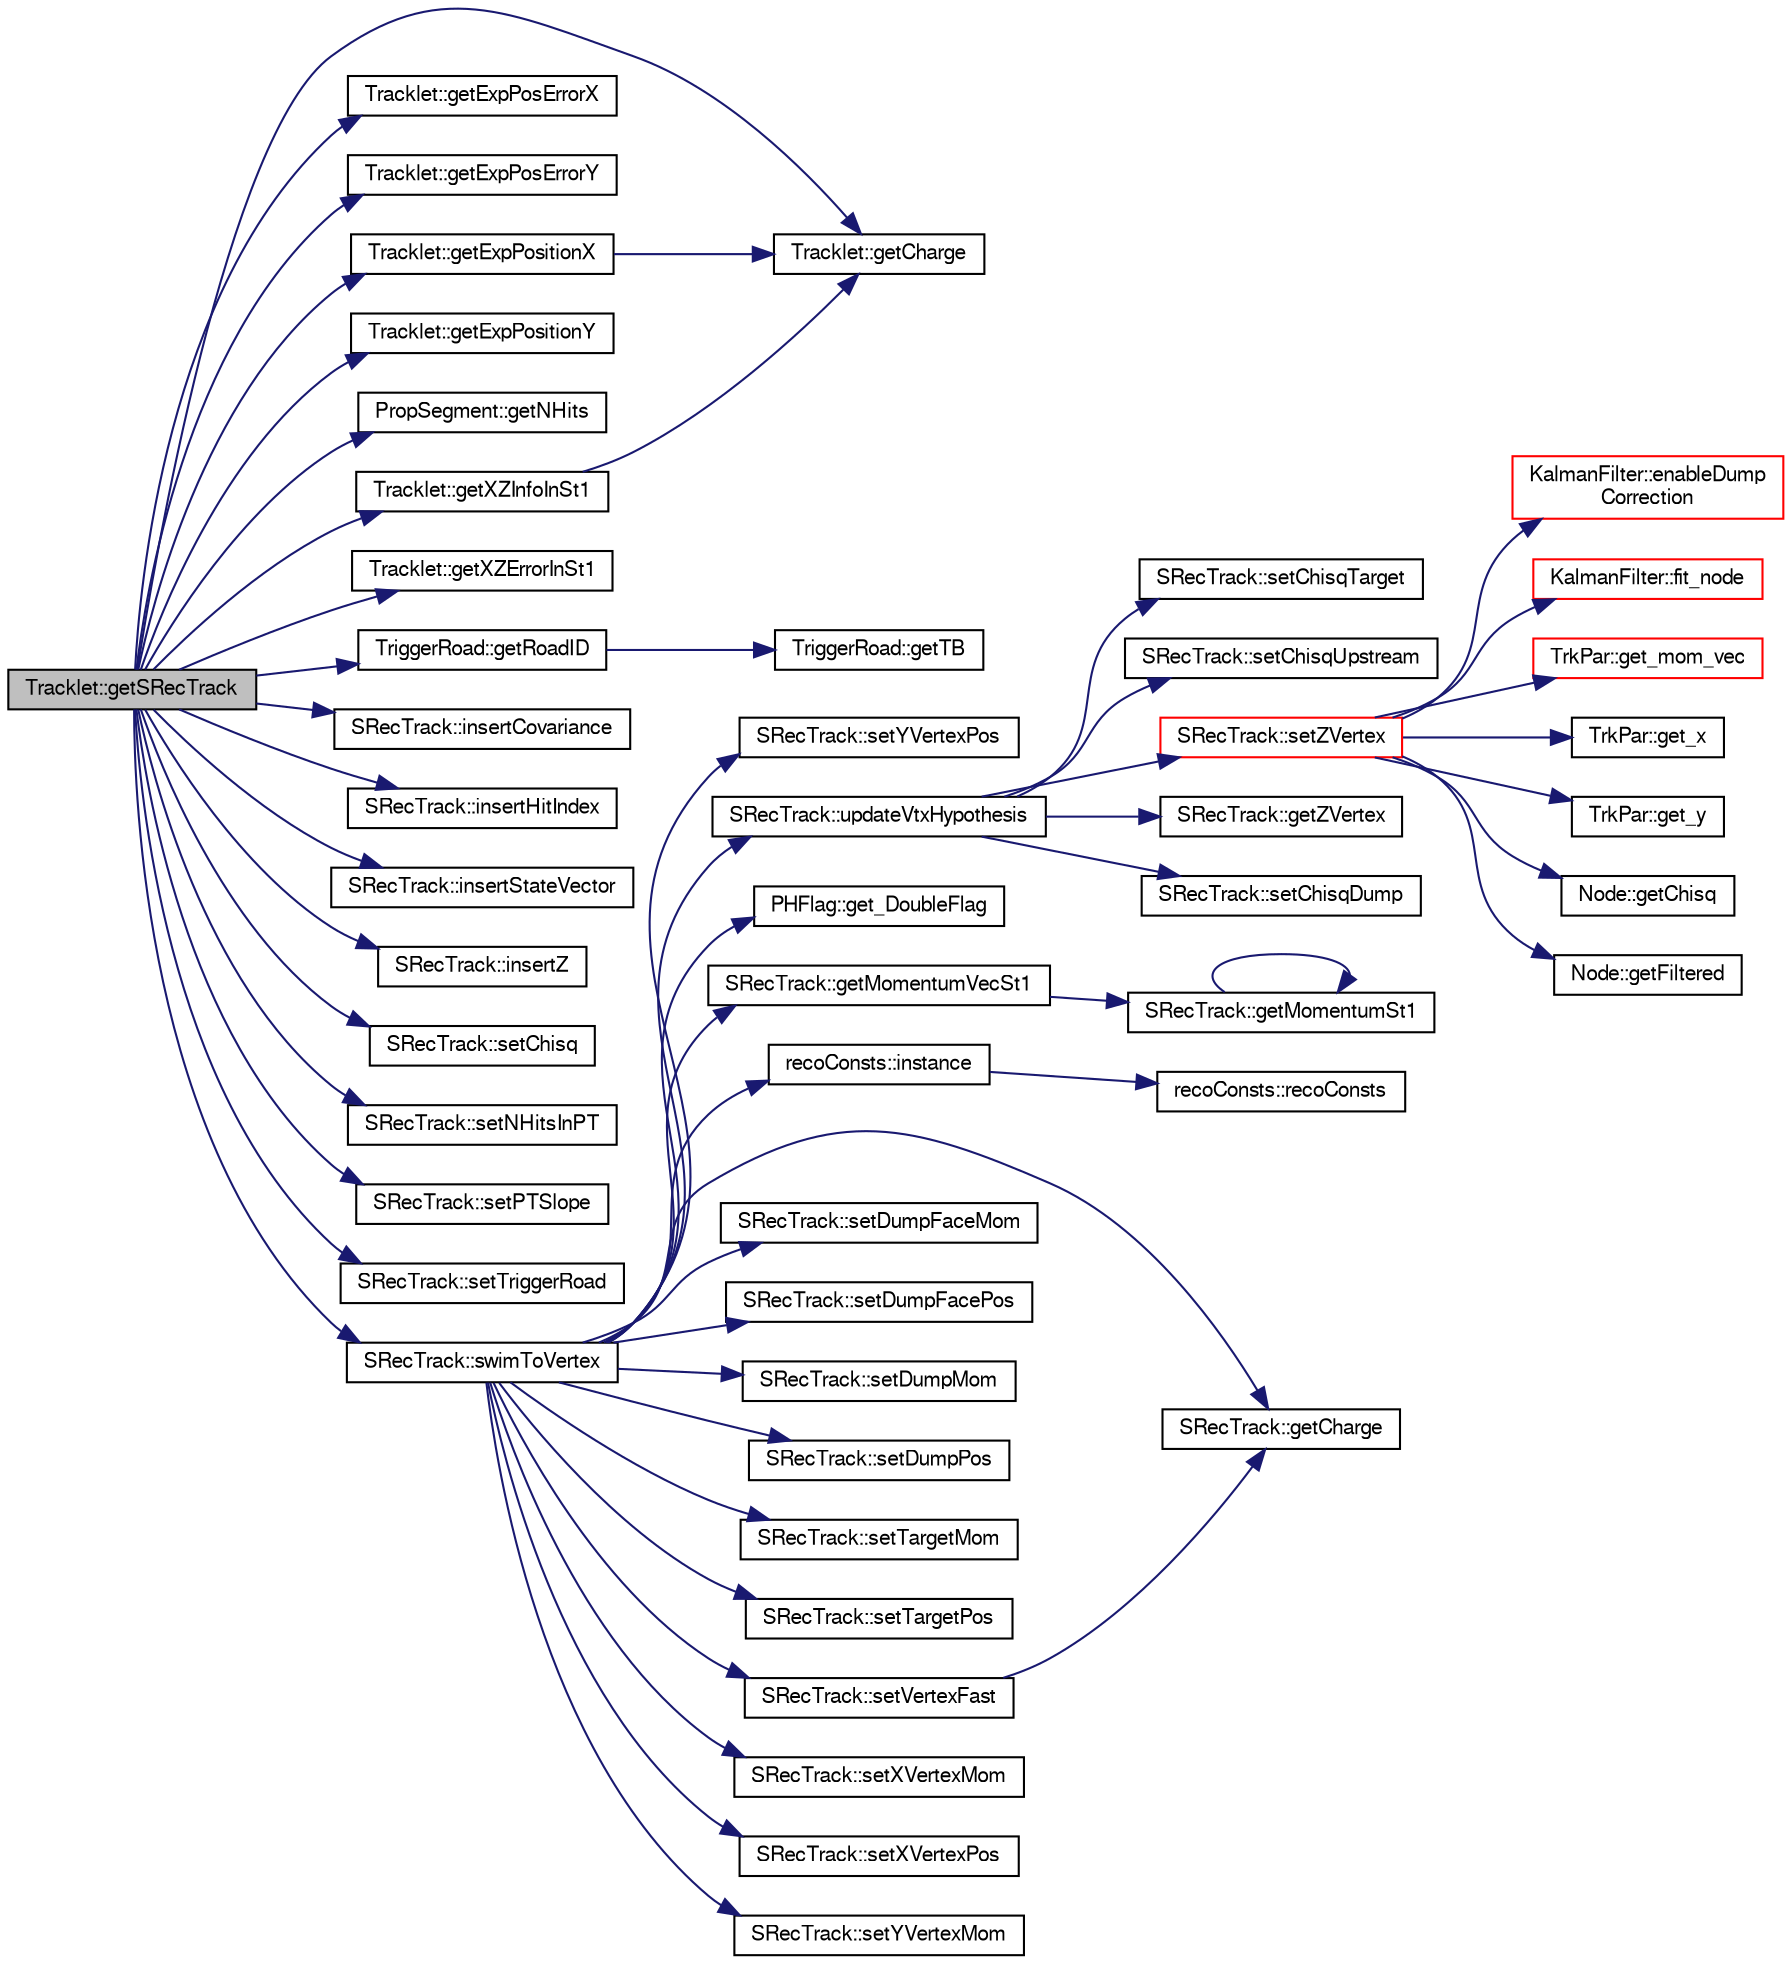 digraph "Tracklet::getSRecTrack"
{
  bgcolor="transparent";
  edge [fontname="FreeSans",fontsize="10",labelfontname="FreeSans",labelfontsize="10"];
  node [fontname="FreeSans",fontsize="10",shape=record];
  rankdir="LR";
  Node1 [label="Tracklet::getSRecTrack",height=0.2,width=0.4,color="black", fillcolor="grey75", style="filled" fontcolor="black"];
  Node1 -> Node2 [color="midnightblue",fontsize="10",style="solid",fontname="FreeSans"];
  Node2 [label="Tracklet::getCharge",height=0.2,width=0.4,color="black",URL="$d2/d26/classTracklet.html#a1f2be06375c110356dabc35f1033ea73"];
  Node1 -> Node3 [color="midnightblue",fontsize="10",style="solid",fontname="FreeSans"];
  Node3 [label="Tracklet::getExpPosErrorX",height=0.2,width=0.4,color="black",URL="$d2/d26/classTracklet.html#ad25a91b7c2a619e3b9a59358626b181b"];
  Node1 -> Node4 [color="midnightblue",fontsize="10",style="solid",fontname="FreeSans"];
  Node4 [label="Tracklet::getExpPosErrorY",height=0.2,width=0.4,color="black",URL="$d2/d26/classTracklet.html#ae1ac06ed407411fa5aedd42e5ca1d710"];
  Node1 -> Node5 [color="midnightblue",fontsize="10",style="solid",fontname="FreeSans"];
  Node5 [label="Tracklet::getExpPositionX",height=0.2,width=0.4,color="black",URL="$d2/d26/classTracklet.html#a34dc65d53a8d13dd4f2cf35ee7f24573"];
  Node5 -> Node2 [color="midnightblue",fontsize="10",style="solid",fontname="FreeSans"];
  Node1 -> Node6 [color="midnightblue",fontsize="10",style="solid",fontname="FreeSans"];
  Node6 [label="Tracklet::getExpPositionY",height=0.2,width=0.4,color="black",URL="$d2/d26/classTracklet.html#acfa229de89a95c51f515f9fec5763108"];
  Node1 -> Node7 [color="midnightblue",fontsize="10",style="solid",fontname="FreeSans"];
  Node7 [label="PropSegment::getNHits",height=0.2,width=0.4,color="black",URL="$d0/d1e/classPropSegment.html#a9642b31a718683d585cc9f92e0e372c5"];
  Node1 -> Node8 [color="midnightblue",fontsize="10",style="solid",fontname="FreeSans"];
  Node8 [label="TriggerRoad::getRoadID",height=0.2,width=0.4,color="black",URL="$d5/d72/classTriggerRoad.html#affb1214bf3dda5cbeb9ff171ab681641"];
  Node8 -> Node9 [color="midnightblue",fontsize="10",style="solid",fontname="FreeSans"];
  Node9 [label="TriggerRoad::getTB",height=0.2,width=0.4,color="black",URL="$d5/d72/classTriggerRoad.html#a54f9154ab88c8742e9ed4d8df493c9db"];
  Node1 -> Node10 [color="midnightblue",fontsize="10",style="solid",fontname="FreeSans"];
  Node10 [label="Tracklet::getXZErrorInSt1",height=0.2,width=0.4,color="black",URL="$d2/d26/classTracklet.html#a48695004b32554663f44bf06f682dab3"];
  Node1 -> Node11 [color="midnightblue",fontsize="10",style="solid",fontname="FreeSans"];
  Node11 [label="Tracklet::getXZInfoInSt1",height=0.2,width=0.4,color="black",URL="$d2/d26/classTracklet.html#a640bd5ca2291ae7828fe556502bc3d88"];
  Node11 -> Node2 [color="midnightblue",fontsize="10",style="solid",fontname="FreeSans"];
  Node1 -> Node12 [color="midnightblue",fontsize="10",style="solid",fontname="FreeSans"];
  Node12 [label="SRecTrack::insertCovariance",height=0.2,width=0.4,color="black",URL="$d6/db1/classSRecTrack.html#a55338c7197761a9ac2455011212a23ee"];
  Node1 -> Node13 [color="midnightblue",fontsize="10",style="solid",fontname="FreeSans"];
  Node13 [label="SRecTrack::insertHitIndex",height=0.2,width=0.4,color="black",URL="$d6/db1/classSRecTrack.html#acf90300a77e5af7a464937b09ac3b8ae"];
  Node1 -> Node14 [color="midnightblue",fontsize="10",style="solid",fontname="FreeSans"];
  Node14 [label="SRecTrack::insertStateVector",height=0.2,width=0.4,color="black",URL="$d6/db1/classSRecTrack.html#af3029fdc2431a4c3d85d8054e162bbfd"];
  Node1 -> Node15 [color="midnightblue",fontsize="10",style="solid",fontname="FreeSans"];
  Node15 [label="SRecTrack::insertZ",height=0.2,width=0.4,color="black",URL="$d6/db1/classSRecTrack.html#aa2b9b34a22cf614ec7a0b85b10359458"];
  Node1 -> Node16 [color="midnightblue",fontsize="10",style="solid",fontname="FreeSans"];
  Node16 [label="SRecTrack::setChisq",height=0.2,width=0.4,color="black",URL="$d6/db1/classSRecTrack.html#a531224aa6d35aac25811549534707d59",tooltip="Sets. "];
  Node1 -> Node17 [color="midnightblue",fontsize="10",style="solid",fontname="FreeSans"];
  Node17 [label="SRecTrack::setNHitsInPT",height=0.2,width=0.4,color="black",URL="$d6/db1/classSRecTrack.html#a0ab0c5e06999afb05f1f54f606a2dcfa"];
  Node1 -> Node18 [color="midnightblue",fontsize="10",style="solid",fontname="FreeSans"];
  Node18 [label="SRecTrack::setPTSlope",height=0.2,width=0.4,color="black",URL="$d6/db1/classSRecTrack.html#a990053ff263f582c2e709336b6f0f95c"];
  Node1 -> Node19 [color="midnightblue",fontsize="10",style="solid",fontname="FreeSans"];
  Node19 [label="SRecTrack::setTriggerRoad",height=0.2,width=0.4,color="black",URL="$d6/db1/classSRecTrack.html#a9bc882c17b41b6dd16fbd92cf89530e8"];
  Node1 -> Node20 [color="midnightblue",fontsize="10",style="solid",fontname="FreeSans"];
  Node20 [label="SRecTrack::swimToVertex",height=0.2,width=0.4,color="black",URL="$d6/db1/classSRecTrack.html#ac4816a2258e2eb44694715d20b9127ab",tooltip="Simple swim to vertex. "];
  Node20 -> Node21 [color="midnightblue",fontsize="10",style="solid",fontname="FreeSans"];
  Node21 [label="PHFlag::get_DoubleFlag",height=0.2,width=0.4,color="black",URL="$d1/da8/classPHFlag.html#afa50d9e51a9e09d77201a9816d414dba"];
  Node20 -> Node22 [color="midnightblue",fontsize="10",style="solid",fontname="FreeSans"];
  Node22 [label="SRecTrack::getCharge",height=0.2,width=0.4,color="black",URL="$d6/db1/classSRecTrack.html#adaa99bd36a3a352621c57aaa0a7b09f5",tooltip="Gets. "];
  Node20 -> Node23 [color="midnightblue",fontsize="10",style="solid",fontname="FreeSans"];
  Node23 [label="SRecTrack::getMomentumVecSt1",height=0.2,width=0.4,color="black",URL="$d6/db1/classSRecTrack.html#a2a007d7332133ca35e214ff4daf823fc"];
  Node23 -> Node24 [color="midnightblue",fontsize="10",style="solid",fontname="FreeSans"];
  Node24 [label="SRecTrack::getMomentumSt1",height=0.2,width=0.4,color="black",URL="$d6/db1/classSRecTrack.html#afa3ff6014155b5e5c09f6be4f4ae1fe9"];
  Node24 -> Node24 [color="midnightblue",fontsize="10",style="solid",fontname="FreeSans"];
  Node20 -> Node25 [color="midnightblue",fontsize="10",style="solid",fontname="FreeSans"];
  Node25 [label="recoConsts::instance",height=0.2,width=0.4,color="black",URL="$d8/d14/classrecoConsts.html#ae69a5c29a7199ba16d0e537158618802"];
  Node25 -> Node26 [color="midnightblue",fontsize="10",style="solid",fontname="FreeSans"];
  Node26 [label="recoConsts::recoConsts",height=0.2,width=0.4,color="black",URL="$d8/d14/classrecoConsts.html#ae882d6adc62f783ec78114fe3dee3c24"];
  Node20 -> Node27 [color="midnightblue",fontsize="10",style="solid",fontname="FreeSans"];
  Node27 [label="SRecTrack::setDumpFaceMom",height=0.2,width=0.4,color="black",URL="$d6/db1/classSRecTrack.html#a97f14d4d94109188610b2578e497e9d0"];
  Node20 -> Node28 [color="midnightblue",fontsize="10",style="solid",fontname="FreeSans"];
  Node28 [label="SRecTrack::setDumpFacePos",height=0.2,width=0.4,color="black",URL="$d6/db1/classSRecTrack.html#adb92afda44b4b222f194d0d461b34ca6"];
  Node20 -> Node29 [color="midnightblue",fontsize="10",style="solid",fontname="FreeSans"];
  Node29 [label="SRecTrack::setDumpMom",height=0.2,width=0.4,color="black",URL="$d6/db1/classSRecTrack.html#ac336617813707b6688244e9f4c549e70"];
  Node20 -> Node30 [color="midnightblue",fontsize="10",style="solid",fontname="FreeSans"];
  Node30 [label="SRecTrack::setDumpPos",height=0.2,width=0.4,color="black",URL="$d6/db1/classSRecTrack.html#a4046b82d7e69487ed949c2090431c5d2"];
  Node20 -> Node31 [color="midnightblue",fontsize="10",style="solid",fontname="FreeSans"];
  Node31 [label="SRecTrack::setTargetMom",height=0.2,width=0.4,color="black",URL="$d6/db1/classSRecTrack.html#ab07b075a7238d76066d921f0bc658e3d"];
  Node20 -> Node32 [color="midnightblue",fontsize="10",style="solid",fontname="FreeSans"];
  Node32 [label="SRecTrack::setTargetPos",height=0.2,width=0.4,color="black",URL="$d6/db1/classSRecTrack.html#a4a471eac65004372029ddc641798cae1"];
  Node20 -> Node33 [color="midnightblue",fontsize="10",style="solid",fontname="FreeSans"];
  Node33 [label="SRecTrack::setVertexFast",height=0.2,width=0.4,color="black",URL="$d6/db1/classSRecTrack.html#aee4c662216abc8bcb4fb88ea0daf9a0c",tooltip="Plain setting, no KF-related stuff. "];
  Node33 -> Node22 [color="midnightblue",fontsize="10",style="solid",fontname="FreeSans"];
  Node20 -> Node34 [color="midnightblue",fontsize="10",style="solid",fontname="FreeSans"];
  Node34 [label="SRecTrack::setXVertexMom",height=0.2,width=0.4,color="black",URL="$d6/db1/classSRecTrack.html#aa6357dde3dff61b51194ba1a94157171"];
  Node20 -> Node35 [color="midnightblue",fontsize="10",style="solid",fontname="FreeSans"];
  Node35 [label="SRecTrack::setXVertexPos",height=0.2,width=0.4,color="black",URL="$d6/db1/classSRecTrack.html#a7233ece37574bb58366394285995b6f6"];
  Node20 -> Node36 [color="midnightblue",fontsize="10",style="solid",fontname="FreeSans"];
  Node36 [label="SRecTrack::setYVertexMom",height=0.2,width=0.4,color="black",URL="$d6/db1/classSRecTrack.html#a7852144ea3c5017d59948a606a7c6bf3"];
  Node20 -> Node37 [color="midnightblue",fontsize="10",style="solid",fontname="FreeSans"];
  Node37 [label="SRecTrack::setYVertexPos",height=0.2,width=0.4,color="black",URL="$d6/db1/classSRecTrack.html#a61fc423625b343f12a6cb46d3cf5b879"];
  Node20 -> Node38 [color="midnightblue",fontsize="10",style="solid",fontname="FreeSans"];
  Node38 [label="SRecTrack::updateVtxHypothesis",height=0.2,width=0.4,color="black",URL="$d6/db1/classSRecTrack.html#ad6b6be2adfcd60d2442306cda12cdc0c"];
  Node38 -> Node39 [color="midnightblue",fontsize="10",style="solid",fontname="FreeSans"];
  Node39 [label="SRecTrack::getZVertex",height=0.2,width=0.4,color="black",URL="$d6/db1/classSRecTrack.html#aa8d156f11061e9f05cfbf8f2f9dd79b3"];
  Node38 -> Node40 [color="midnightblue",fontsize="10",style="solid",fontname="FreeSans"];
  Node40 [label="SRecTrack::setChisqDump",height=0.2,width=0.4,color="black",URL="$d6/db1/classSRecTrack.html#a35297e447abfcbb0167c8575f5b2186f"];
  Node38 -> Node41 [color="midnightblue",fontsize="10",style="solid",fontname="FreeSans"];
  Node41 [label="SRecTrack::setChisqTarget",height=0.2,width=0.4,color="black",URL="$d6/db1/classSRecTrack.html#a6babb2f9c10d3c28375433436388c480"];
  Node38 -> Node42 [color="midnightblue",fontsize="10",style="solid",fontname="FreeSans"];
  Node42 [label="SRecTrack::setChisqUpstream",height=0.2,width=0.4,color="black",URL="$d6/db1/classSRecTrack.html#ab71cddfabc804a6e29489e2cbdc370d3"];
  Node38 -> Node43 [color="midnightblue",fontsize="10",style="solid",fontname="FreeSans"];
  Node43 [label="SRecTrack::setZVertex",height=0.2,width=0.4,color="red",URL="$d6/db1/classSRecTrack.html#a4e6933a5892c3e5fd593046ac3ee94a5"];
  Node43 -> Node44 [color="midnightblue",fontsize="10",style="solid",fontname="FreeSans"];
  Node44 [label="KalmanFilter::enableDump\lCorrection",height=0.2,width=0.4,color="red",URL="$d6/d2a/classKalmanFilter.html#aa8071f1a779f51acd7790c731ec9fca2",tooltip="Enable the dump mode: stop calc prop matrix, start calc travel length. "];
  Node43 -> Node45 [color="midnightblue",fontsize="10",style="solid",fontname="FreeSans"];
  Node45 [label="KalmanFilter::fit_node",height=0.2,width=0.4,color="red",URL="$d6/d2a/classKalmanFilter.html#a9c77cbaf604c1adc5e0e12ef3463d37c",tooltip="Fit one node. "];
  Node43 -> Node46 [color="midnightblue",fontsize="10",style="solid",fontname="FreeSans"];
  Node46 [label="TrkPar::get_mom_vec",height=0.2,width=0.4,color="red",URL="$d2/d70/classTrkPar.html#a144f65eec516de2add02c90211eb655c"];
  Node43 -> Node47 [color="midnightblue",fontsize="10",style="solid",fontname="FreeSans"];
  Node47 [label="TrkPar::get_x",height=0.2,width=0.4,color="black",URL="$d2/d70/classTrkPar.html#af6c71e40d32ee559292d927b271b2b7a"];
  Node43 -> Node48 [color="midnightblue",fontsize="10",style="solid",fontname="FreeSans"];
  Node48 [label="TrkPar::get_y",height=0.2,width=0.4,color="black",URL="$d2/d70/classTrkPar.html#a04101dd3ba83b7ebba771126f22a22c6"];
  Node43 -> Node49 [color="midnightblue",fontsize="10",style="solid",fontname="FreeSans"];
  Node49 [label="Node::getChisq",height=0.2,width=0.4,color="black",URL="$df/dd0/classNode.html#a47f85a076ff52d02b1bf5327348ad8dd"];
  Node43 -> Node50 [color="midnightblue",fontsize="10",style="solid",fontname="FreeSans"];
  Node50 [label="Node::getFiltered",height=0.2,width=0.4,color="black",URL="$df/dd0/classNode.html#ab483dc1ccfa5a0dc9ba876ee9a2134c9"];
}
